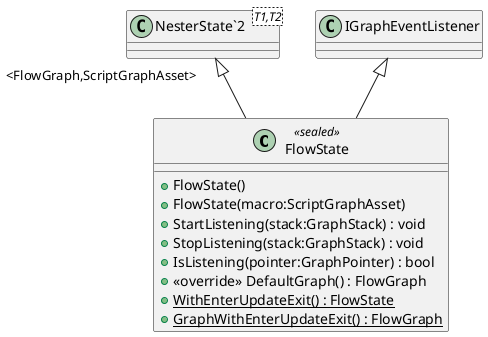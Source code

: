 @startuml
class FlowState <<sealed>> {
    + FlowState()
    + FlowState(macro:ScriptGraphAsset)
    + StartListening(stack:GraphStack) : void
    + StopListening(stack:GraphStack) : void
    + IsListening(pointer:GraphPointer) : bool
    + <<override>> DefaultGraph() : FlowGraph
    + {static} WithEnterUpdateExit() : FlowState
    + {static} GraphWithEnterUpdateExit() : FlowGraph
}
class "NesterState`2"<T1,T2> {
}
"NesterState`2" "<FlowGraph,ScriptGraphAsset>" <|-- FlowState
IGraphEventListener <|-- FlowState
@enduml
